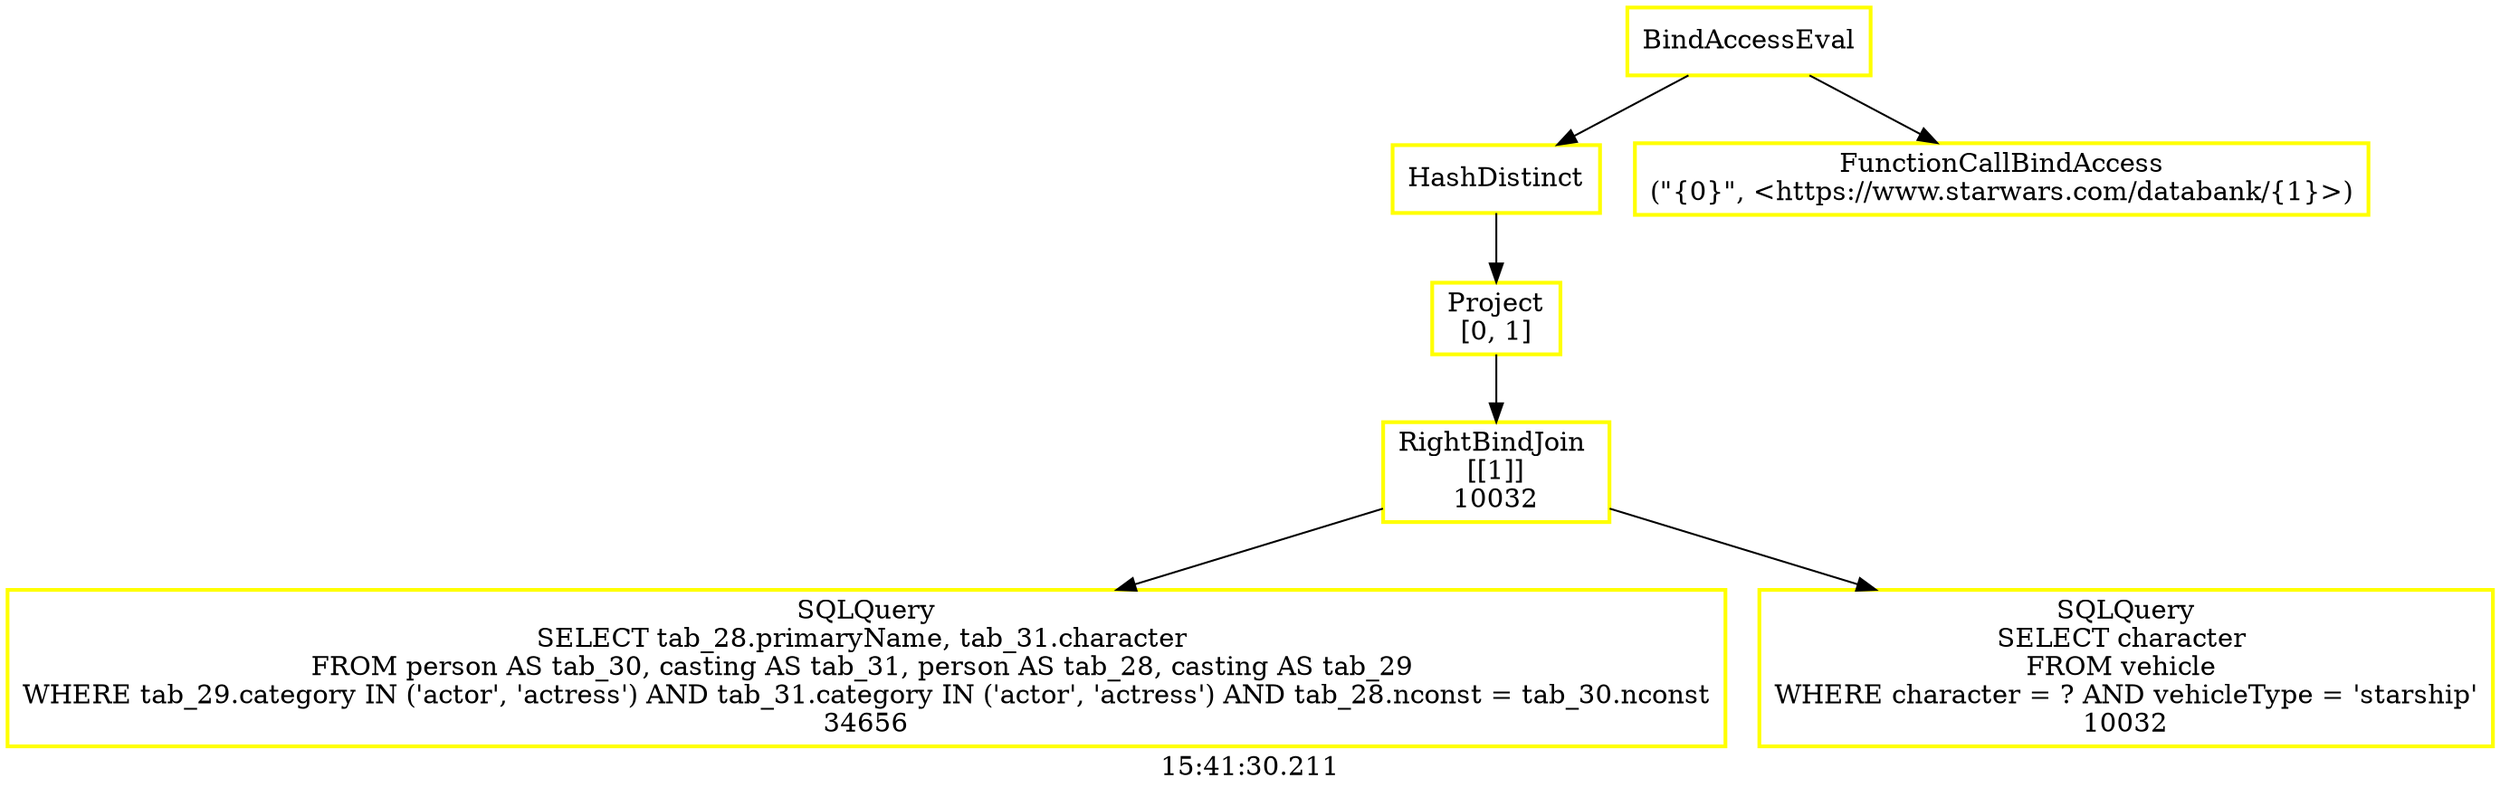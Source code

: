 digraph  g{ graph[label = "15:41:30.211"]
node [shape=rectangle, color=black, fontcolor=black, style=bold] edge [color=black] 0 [label="BindAccessEval", color = yellow] ; 
1 [label="HashDistinct", color = yellow] ; 
0 -> 1 ; 
2 [label="Project
[0, 1]", color = yellow] ; 
1 -> 2 ; 
3 [label="RightBindJoin 
[[1]]
10032", color = yellow] ; 
2 -> 3 ; 
4 [label="SQLQuery
SELECT tab_28.primaryName, tab_31.character 
FROM person AS tab_30, casting AS tab_31, person AS tab_28, casting AS tab_29 
WHERE tab_29.category IN ('actor', 'actress') AND tab_31.category IN ('actor', 'actress') AND tab_28.nconst = tab_30.nconst
34656", color = yellow] ; 
3 -> 4 ; 
5 [label="SQLQuery
SELECT character 
FROM vehicle 
WHERE character = ? AND vehicleType = 'starship'
10032", color = yellow] ; 
3 -> 5 ; 
6 [label="FunctionCallBindAccess
(\"{0}\", <https://www.starwars.com/databank/{1}>)", color = yellow] ; 
0 -> 6 ; 
}

